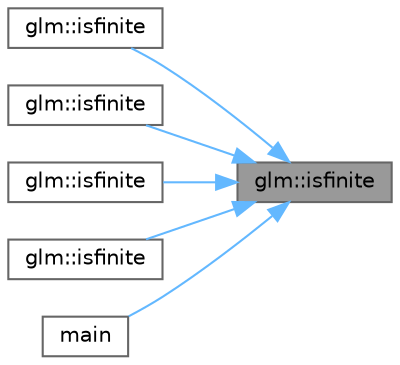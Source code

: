 digraph "glm::isfinite"
{
 // LATEX_PDF_SIZE
  bgcolor="transparent";
  edge [fontname=Helvetica,fontsize=10,labelfontname=Helvetica,labelfontsize=10];
  node [fontname=Helvetica,fontsize=10,shape=box,height=0.2,width=0.4];
  rankdir="RL";
  Node1 [id="Node000001",label="glm::isfinite",height=0.2,width=0.4,color="gray40", fillcolor="grey60", style="filled", fontcolor="black",tooltip="Test whether or not a scalar or each vector component is a finite value. (From GLM_GTX_compatibility)"];
  Node1 -> Node2 [id="edge11_Node000001_Node000002",dir="back",color="steelblue1",style="solid",tooltip=" "];
  Node2 [id="Node000002",label="glm::isfinite",height=0.2,width=0.4,color="grey40", fillcolor="white", style="filled",URL="$group__gtx__compatibility.html#ga8cf0b192821187588cae9cb40f93fe05",tooltip="Test whether or not a scalar or each vector component is a finite value. (From GLM_GTX_compatibility)"];
  Node1 -> Node3 [id="edge12_Node000001_Node000003",dir="back",color="steelblue1",style="solid",tooltip=" "];
  Node3 [id="Node000003",label="glm::isfinite",height=0.2,width=0.4,color="grey40", fillcolor="white", style="filled",URL="$group__gtx__compatibility.html#ga1870a1f6872bfd5aa82f2281ea9e547c",tooltip="Test whether or not a scalar or each vector component is a finite value. (From GLM_GTX_compatibility)"];
  Node1 -> Node4 [id="edge13_Node000001_Node000004",dir="back",color="steelblue1",style="solid",tooltip=" "];
  Node4 [id="Node000004",label="glm::isfinite",height=0.2,width=0.4,color="grey40", fillcolor="white", style="filled",URL="$group__gtx__compatibility.html#ga5d1dfa1645b4eec47627b69f30594998",tooltip="Test whether or not a scalar or each vector component is a finite value. (From GLM_GTX_compatibility)"];
  Node1 -> Node5 [id="edge14_Node000001_Node000005",dir="back",color="steelblue1",style="solid",tooltip=" "];
  Node5 [id="Node000005",label="glm::isfinite",height=0.2,width=0.4,color="grey40", fillcolor="white", style="filled",URL="$group__gtx__compatibility.html#gafbee9c67dd32e68491786ae085927b48",tooltip="Test whether or not a scalar or each vector component is a finite value. (From GLM_GTX_compatibility)"];
  Node1 -> Node6 [id="edge15_Node000001_Node000006",dir="back",color="steelblue1",style="solid",tooltip=" "];
  Node6 [id="Node000006",label="main",height=0.2,width=0.4,color="grey40", fillcolor="white", style="filled",URL="$_classes_2lib_2glm_2test_2gtx_2gtx__compatibility_8cpp.html#ae66f6b31b5ad750f1fe042a706a4e3d4",tooltip=" "];
}
